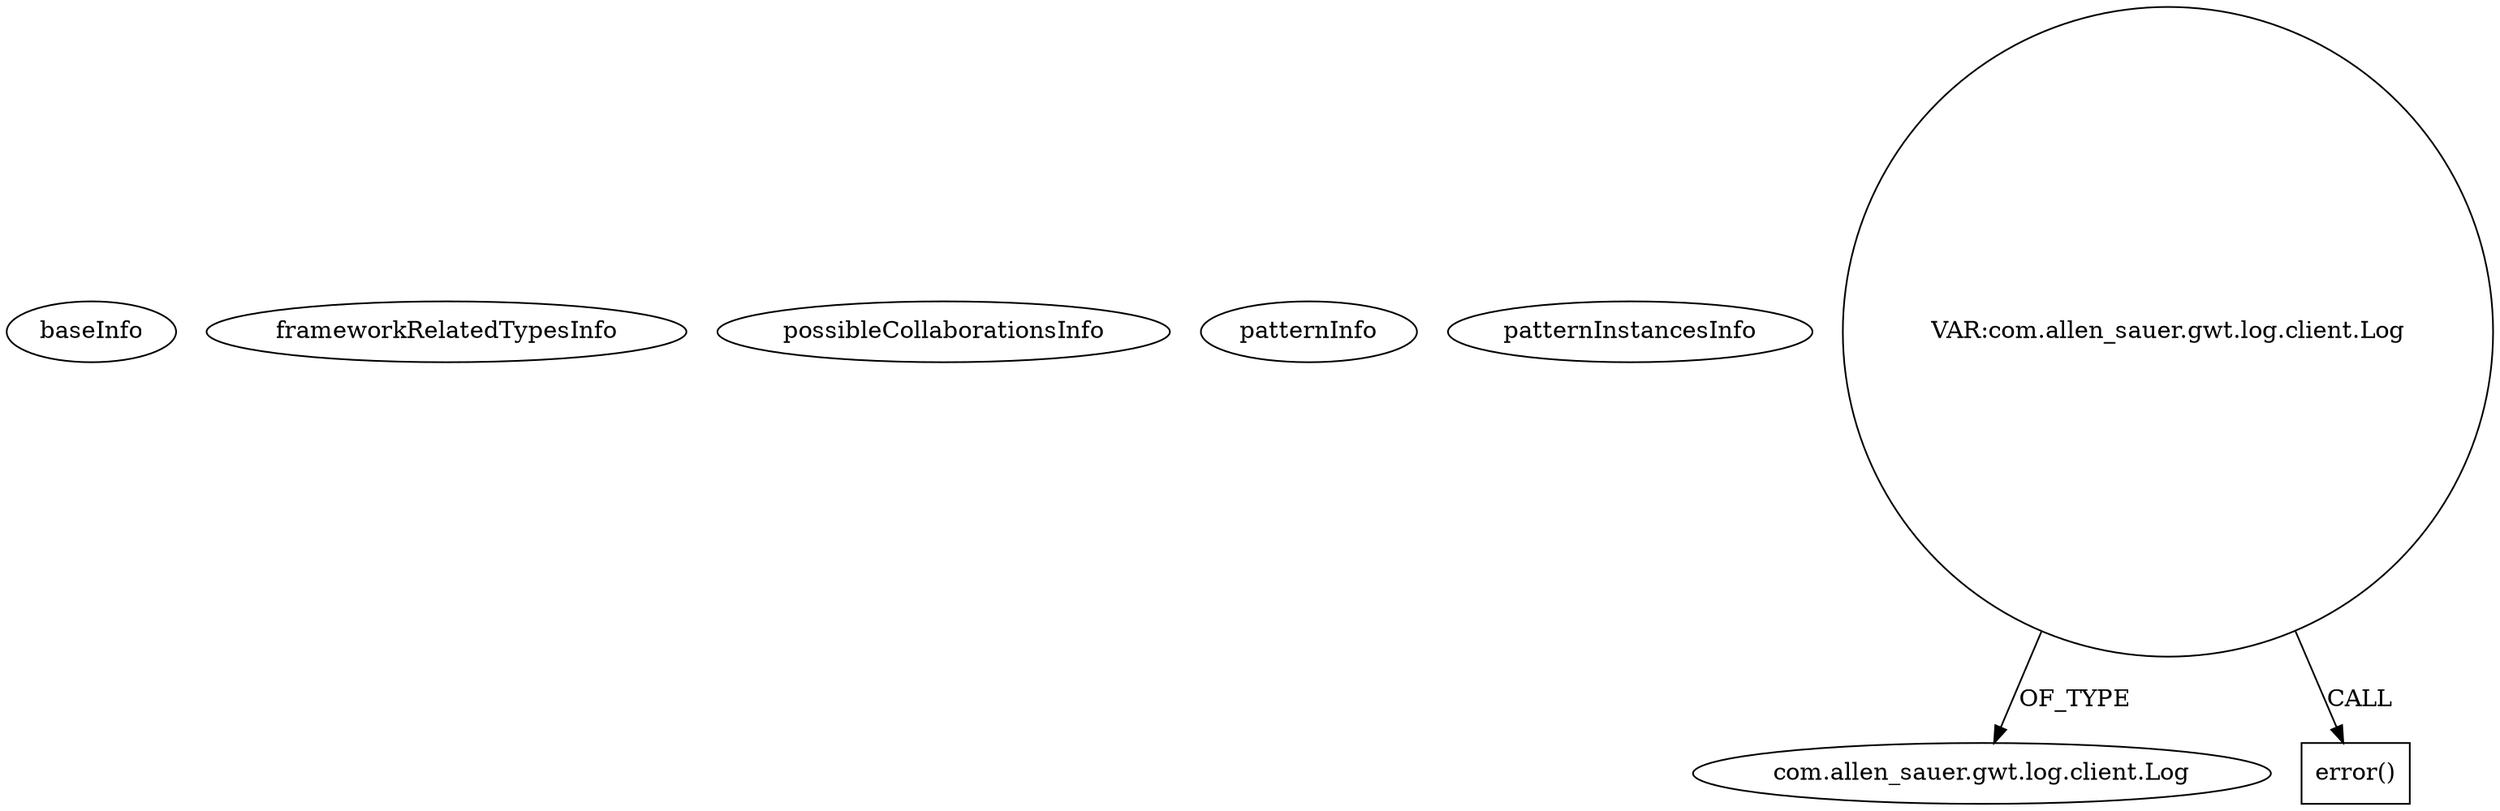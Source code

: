 digraph {
baseInfo[graphId=1730,category="pattern",isAnonymous=false,possibleRelation=false]
frameworkRelatedTypesInfo[]
possibleCollaborationsInfo[]
patternInfo[frequency=2.0,patternRootClient=null]
patternInstancesInfo[0="daonb-obudget~/daonb-obudget/obudget-master/src/client/src/org/obudget/client/Application.java~Application~1154",1="skavish-collaborative-paint~/skavish-collaborative-paint/collaborative-paint-master/src/com/acme/collpaint/client/comet/CollPaintCometListener.java~CollPaintCometListener~4485"]
45[label="com.allen_sauer.gwt.log.client.Log",vertexType="FRAMEWORK_CLASS_TYPE",isFrameworkType=false]
43[label="VAR:com.allen_sauer.gwt.log.client.Log",vertexType="VARIABLE_EXPRESION",isFrameworkType=false,shape=circle]
44[label="error()",vertexType="INSIDE_CALL",isFrameworkType=false,shape=box]
43->44[label="CALL"]
43->45[label="OF_TYPE"]
}
